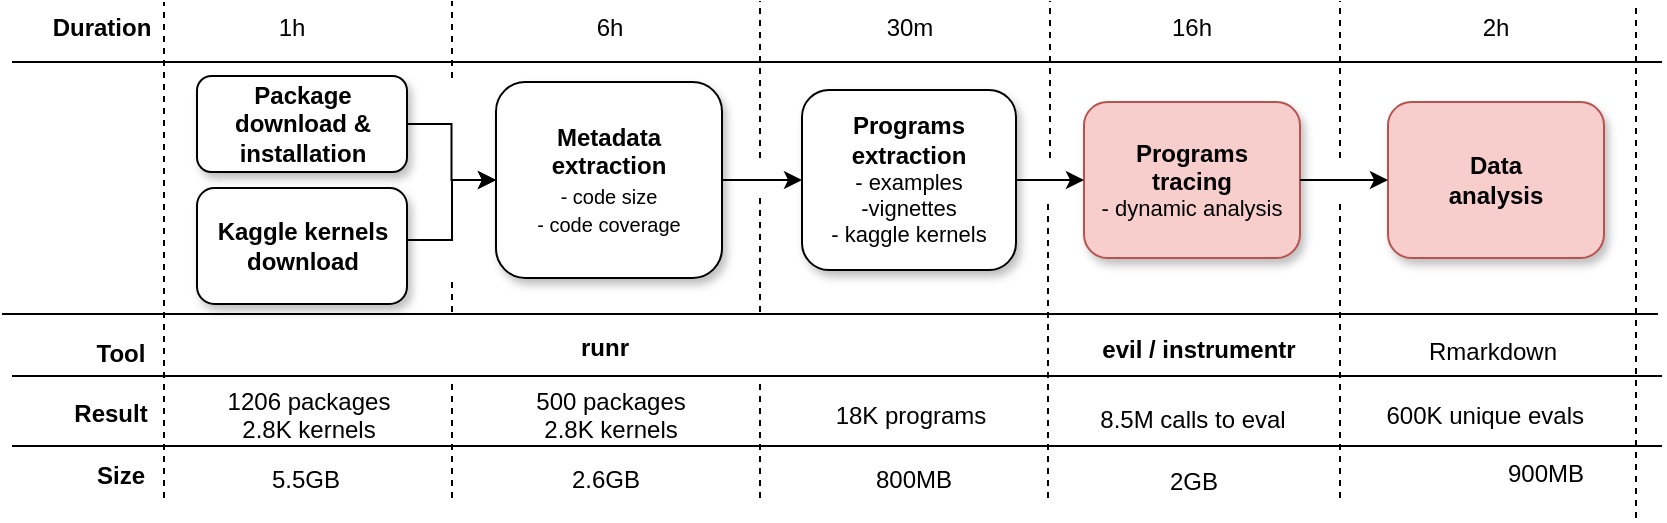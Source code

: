 <mxfile version="13.6.5" type="github">
  <diagram id="F0AHolVVesLSMNE4kyMN" name="Page-1">
    <mxGraphModel dx="2062" dy="1172" grid="1" gridSize="10" guides="1" tooltips="1" connect="1" arrows="1" fold="1" page="1" pageScale="1" pageWidth="850" pageHeight="1100" math="0" shadow="0">
      <root>
        <mxCell id="0" />
        <mxCell id="1" parent="0" />
        <mxCell id="XyMEwlzETBZZqd7nD72x-1" style="edgeStyle=orthogonalEdgeStyle;rounded=0;orthogonalLoop=1;jettySize=auto;html=1;exitX=1;exitY=0.5;exitDx=0;exitDy=0;entryX=0;entryY=0.5;entryDx=0;entryDy=0;" edge="1" parent="1" source="XyMEwlzETBZZqd7nD72x-2" target="XyMEwlzETBZZqd7nD72x-3">
          <mxGeometry relative="1" as="geometry" />
        </mxCell>
        <mxCell id="XyMEwlzETBZZqd7nD72x-2" value="Package download &amp;amp; installation" style="whiteSpace=wrap;html=1;rounded=1;shadow=1;fontStyle=1" vertex="1" parent="1">
          <mxGeometry x="119.5" y="79" width="105" height="48" as="geometry" />
        </mxCell>
        <mxCell id="XyMEwlzETBZZqd7nD72x-3" value="Metadata extraction&lt;br&gt;&lt;span style=&quot;font-weight: normal ; font-size: 10px&quot;&gt;- code size&lt;br&gt;- code coverage&lt;br&gt;&lt;/span&gt;" style="whiteSpace=wrap;html=1;rounded=1;shadow=1;fontStyle=1" vertex="1" parent="1">
          <mxGeometry x="269" y="82" width="113" height="98" as="geometry" />
        </mxCell>
        <mxCell id="XyMEwlzETBZZqd7nD72x-4" value="Programs extraction&lt;br&gt;&lt;div style=&quot;font-size: 11px&quot;&gt;&lt;span style=&quot;font-weight: normal&quot;&gt;&lt;font style=&quot;font-size: 11px&quot;&gt;- examples&lt;/font&gt;&lt;/span&gt;&lt;/div&gt;&lt;div style=&quot;font-size: 11px&quot;&gt;&lt;span style=&quot;font-weight: normal&quot;&gt;&lt;font style=&quot;font-size: 11px&quot;&gt;-vignettes&lt;/font&gt;&lt;/span&gt;&lt;/div&gt;&lt;div style=&quot;font-size: 11px&quot;&gt;&lt;span style=&quot;font-weight: normal&quot;&gt;&lt;font style=&quot;font-size: 11px&quot;&gt;- kaggle kernels&lt;/font&gt;&lt;/span&gt;&lt;br&gt;&lt;/div&gt;" style="whiteSpace=wrap;html=1;rounded=1;shadow=1;fontStyle=1;fillColor=#FFFFFF;" vertex="1" parent="1">
          <mxGeometry x="422" y="86" width="107" height="90" as="geometry" />
        </mxCell>
        <mxCell id="XyMEwlzETBZZqd7nD72x-5" value="Programs&lt;br&gt;&lt;div&gt;tracing&lt;/div&gt;&lt;div style=&quot;font-size: 11px&quot;&gt;&lt;span style=&quot;font-weight: normal&quot;&gt;- dynamic analysis&lt;/span&gt;&lt;br&gt;&lt;/div&gt;" style="whiteSpace=wrap;html=1;rounded=1;shadow=1;fontStyle=1;fillColor=#f8cecc;strokeColor=#b85450;" vertex="1" parent="1">
          <mxGeometry x="563" y="92" width="108" height="78" as="geometry" />
        </mxCell>
        <mxCell id="XyMEwlzETBZZqd7nD72x-6" value="Data&lt;br&gt;analysis" style="whiteSpace=wrap;html=1;rounded=1;shadow=1;fontStyle=1;fillColor=#f8cecc;strokeColor=#b85450;" vertex="1" parent="1">
          <mxGeometry x="715" y="92" width="108" height="78" as="geometry" />
        </mxCell>
        <mxCell id="XyMEwlzETBZZqd7nD72x-7" style="edgeStyle=orthogonalEdgeStyle;rounded=0;orthogonalLoop=1;jettySize=auto;html=1;entryX=0;entryY=0.5;entryDx=0;entryDy=0;exitX=1;exitY=0.5;exitDx=0;exitDy=0;" edge="1" parent="1" source="XyMEwlzETBZZqd7nD72x-3" target="XyMEwlzETBZZqd7nD72x-4">
          <mxGeometry relative="1" as="geometry">
            <mxPoint x="349" y="122" as="sourcePoint" />
            <mxPoint x="279" y="132" as="targetPoint" />
          </mxGeometry>
        </mxCell>
        <mxCell id="XyMEwlzETBZZqd7nD72x-8" style="edgeStyle=orthogonalEdgeStyle;rounded=0;orthogonalLoop=1;jettySize=auto;html=1;exitX=1;exitY=0.5;exitDx=0;exitDy=0;entryX=0;entryY=0.5;entryDx=0;entryDy=0;" edge="1" parent="1" source="XyMEwlzETBZZqd7nD72x-4" target="XyMEwlzETBZZqd7nD72x-5">
          <mxGeometry relative="1" as="geometry">
            <mxPoint x="249" y="142" as="sourcePoint" />
            <mxPoint x="289" y="142" as="targetPoint" />
          </mxGeometry>
        </mxCell>
        <mxCell id="XyMEwlzETBZZqd7nD72x-9" style="edgeStyle=orthogonalEdgeStyle;rounded=0;orthogonalLoop=1;jettySize=auto;html=1;exitX=1;exitY=0.5;exitDx=0;exitDy=0;entryX=0;entryY=0.5;entryDx=0;entryDy=0;" edge="1" parent="1" source="XyMEwlzETBZZqd7nD72x-5" target="XyMEwlzETBZZqd7nD72x-6">
          <mxGeometry relative="1" as="geometry">
            <mxPoint x="259" y="152" as="sourcePoint" />
            <mxPoint x="299" y="152" as="targetPoint" />
          </mxGeometry>
        </mxCell>
        <mxCell id="XyMEwlzETBZZqd7nD72x-10" value="Result" style="text;html=1;strokeColor=none;fillColor=none;align=center;verticalAlign=middle;whiteSpace=wrap;rounded=0;fontStyle=1" vertex="1" parent="1">
          <mxGeometry x="56" y="238" width="41" height="20" as="geometry" />
        </mxCell>
        <mxCell id="XyMEwlzETBZZqd7nD72x-11" value="Size" style="text;html=1;strokeColor=none;fillColor=none;align=center;verticalAlign=middle;whiteSpace=wrap;rounded=0;fontStyle=1" vertex="1" parent="1">
          <mxGeometry x="66" y="269" width="31" height="20" as="geometry" />
        </mxCell>
        <mxCell id="XyMEwlzETBZZqd7nD72x-12" value="" style="endArrow=none;html=1;" edge="1" parent="1">
          <mxGeometry width="50" height="50" relative="1" as="geometry">
            <mxPoint x="27" y="264" as="sourcePoint" />
            <mxPoint x="852" y="264" as="targetPoint" />
          </mxGeometry>
        </mxCell>
        <mxCell id="XyMEwlzETBZZqd7nD72x-14" value="" style="endArrow=none;dashed=1;html=1;fontStyle=1;" edge="1" parent="1">
          <mxGeometry width="50" height="50" relative="1" as="geometry">
            <mxPoint x="103" y="290" as="sourcePoint" />
            <mxPoint x="103" y="42" as="targetPoint" />
          </mxGeometry>
        </mxCell>
        <mxCell id="XyMEwlzETBZZqd7nD72x-15" value="" style="endArrow=none;dashed=1;html=1;" edge="1" parent="1">
          <mxGeometry width="50" height="50" relative="1" as="geometry">
            <mxPoint x="247" y="290" as="sourcePoint" />
            <mxPoint x="247" y="230" as="targetPoint" />
          </mxGeometry>
        </mxCell>
        <mxCell id="XyMEwlzETBZZqd7nD72x-16" value="" style="endArrow=none;dashed=1;html=1;" edge="1" parent="1">
          <mxGeometry width="50" height="50" relative="1" as="geometry">
            <mxPoint x="401" y="290" as="sourcePoint" />
            <mxPoint x="401" y="230" as="targetPoint" />
          </mxGeometry>
        </mxCell>
        <mxCell id="XyMEwlzETBZZqd7nD72x-17" value="" style="endArrow=none;dashed=1;html=1;" edge="1" parent="1">
          <mxGeometry width="50" height="50" relative="1" as="geometry">
            <mxPoint x="545" y="290" as="sourcePoint" />
            <mxPoint x="545.0" y="142" as="targetPoint" />
          </mxGeometry>
        </mxCell>
        <mxCell id="XyMEwlzETBZZqd7nD72x-18" value="" style="endArrow=none;dashed=1;html=1;" edge="1" parent="1">
          <mxGeometry width="50" height="50" relative="1" as="geometry">
            <mxPoint x="691" y="290" as="sourcePoint" />
            <mxPoint x="691" y="142" as="targetPoint" />
          </mxGeometry>
        </mxCell>
        <mxCell id="XyMEwlzETBZZqd7nD72x-19" value="" style="endArrow=none;dashed=1;html=1;" edge="1" parent="1">
          <mxGeometry width="50" height="50" relative="1" as="geometry">
            <mxPoint x="839" y="300" as="sourcePoint" />
            <mxPoint x="839" y="142" as="targetPoint" />
          </mxGeometry>
        </mxCell>
        <mxCell id="XyMEwlzETBZZqd7nD72x-20" value="1h" style="text;html=1;strokeColor=none;fillColor=none;align=center;verticalAlign=middle;whiteSpace=wrap;rounded=0;" vertex="1" parent="1">
          <mxGeometry x="147" y="45" width="40" height="20" as="geometry" />
        </mxCell>
        <mxCell id="XyMEwlzETBZZqd7nD72x-21" value="Duration" style="text;html=1;strokeColor=none;fillColor=none;align=center;verticalAlign=middle;whiteSpace=wrap;rounded=0;fontStyle=1" vertex="1" parent="1">
          <mxGeometry x="47.0" y="45" width="50" height="20" as="geometry" />
        </mxCell>
        <mxCell id="XyMEwlzETBZZqd7nD72x-22" value="6h" style="text;html=1;strokeColor=none;fillColor=none;align=center;verticalAlign=middle;whiteSpace=wrap;rounded=0;" vertex="1" parent="1">
          <mxGeometry x="305.5" y="45" width="40" height="20" as="geometry" />
        </mxCell>
        <mxCell id="XyMEwlzETBZZqd7nD72x-23" value="30m" style="text;html=1;strokeColor=none;fillColor=none;align=center;verticalAlign=middle;whiteSpace=wrap;rounded=0;" vertex="1" parent="1">
          <mxGeometry x="455.5" y="45" width="40" height="20" as="geometry" />
        </mxCell>
        <mxCell id="XyMEwlzETBZZqd7nD72x-24" value="16h" style="text;html=1;strokeColor=none;fillColor=none;align=center;verticalAlign=middle;whiteSpace=wrap;rounded=0;" vertex="1" parent="1">
          <mxGeometry x="597" y="45" width="40" height="20" as="geometry" />
        </mxCell>
        <mxCell id="XyMEwlzETBZZqd7nD72x-25" value="2h" style="text;html=1;strokeColor=none;fillColor=none;align=center;verticalAlign=middle;whiteSpace=wrap;rounded=0;" vertex="1" parent="1">
          <mxGeometry x="744" y="45" width="50" height="20" as="geometry" />
        </mxCell>
        <mxCell id="XyMEwlzETBZZqd7nD72x-26" value="&lt;div align=&quot;center&quot;&gt;1206 packages&lt;br&gt;&lt;/div&gt;&lt;div&gt;2.8K kernels&lt;/div&gt;" style="text;html=1;align=center;" vertex="1" parent="1">
          <mxGeometry x="112" y="228" width="125" height="44" as="geometry" />
        </mxCell>
        <mxCell id="XyMEwlzETBZZqd7nD72x-27" value="5.5GB" style="text;html=1;align=right;" vertex="1" parent="1">
          <mxGeometry x="147" y="267" width="45" height="30" as="geometry" />
        </mxCell>
        <mxCell id="XyMEwlzETBZZqd7nD72x-29" value="2.6GB" style="text;html=1;align=right;" vertex="1" parent="1">
          <mxGeometry x="309.5" y="267" width="32" height="30" as="geometry" />
        </mxCell>
        <mxCell id="XyMEwlzETBZZqd7nD72x-31" value="800MB" style="text;html=1;align=right;" vertex="1" parent="1">
          <mxGeometry x="452.93" y="267" width="45.13" height="30" as="geometry" />
        </mxCell>
        <mxCell id="XyMEwlzETBZZqd7nD72x-32" value="8.5M calls to eval" style="text;html=1;align=center;" vertex="1" parent="1">
          <mxGeometry x="552" y="237" width="130" height="20" as="geometry" />
        </mxCell>
        <mxCell id="XyMEwlzETBZZqd7nD72x-33" value="600K unique evals" style="text;html=1;align=right;" vertex="1" parent="1">
          <mxGeometry x="704" y="235" width="110" height="24" as="geometry" />
        </mxCell>
        <mxCell id="XyMEwlzETBZZqd7nD72x-34" value="900MB" style="text;html=1;align=right;" vertex="1" parent="1">
          <mxGeometry x="724" y="264" width="90" height="30" as="geometry" />
        </mxCell>
        <mxCell id="XyMEwlzETBZZqd7nD72x-35" value="" style="endArrow=none;html=1;" edge="1" parent="1">
          <mxGeometry width="50" height="50" relative="1" as="geometry">
            <mxPoint x="27" y="72" as="sourcePoint" />
            <mxPoint x="852" y="72" as="targetPoint" />
          </mxGeometry>
        </mxCell>
        <mxCell id="XyMEwlzETBZZqd7nD72x-36" value="" style="endArrow=none;dashed=1;html=1;" edge="1" parent="1">
          <mxGeometry width="50" height="50" relative="1" as="geometry">
            <mxPoint x="247" y="80" as="sourcePoint" />
            <mxPoint x="247" y="41.5" as="targetPoint" />
          </mxGeometry>
        </mxCell>
        <mxCell id="XyMEwlzETBZZqd7nD72x-37" value="" style="endArrow=none;dashed=1;html=1;" edge="1" parent="1">
          <mxGeometry width="50" height="50" relative="1" as="geometry">
            <mxPoint x="401" y="120" as="sourcePoint" />
            <mxPoint x="401" y="41.5" as="targetPoint" />
          </mxGeometry>
        </mxCell>
        <mxCell id="XyMEwlzETBZZqd7nD72x-38" value="" style="endArrow=none;dashed=1;html=1;" edge="1" parent="1">
          <mxGeometry width="50" height="50" relative="1" as="geometry">
            <mxPoint x="546" y="120" as="sourcePoint" />
            <mxPoint x="546" y="41.5" as="targetPoint" />
          </mxGeometry>
        </mxCell>
        <mxCell id="XyMEwlzETBZZqd7nD72x-39" value="" style="endArrow=none;dashed=1;html=1;" edge="1" parent="1">
          <mxGeometry width="50" height="50" relative="1" as="geometry">
            <mxPoint x="691" y="120" as="sourcePoint" />
            <mxPoint x="691" y="41.5" as="targetPoint" />
          </mxGeometry>
        </mxCell>
        <mxCell id="XyMEwlzETBZZqd7nD72x-40" value="" style="endArrow=none;dashed=1;html=1;" edge="1" parent="1">
          <mxGeometry width="50" height="50" relative="1" as="geometry">
            <mxPoint x="839" y="150" as="sourcePoint" />
            <mxPoint x="839" y="42" as="targetPoint" />
          </mxGeometry>
        </mxCell>
        <mxCell id="XyMEwlzETBZZqd7nD72x-47" value="" style="endArrow=none;html=1;" edge="1" parent="1">
          <mxGeometry width="50" height="50" relative="1" as="geometry">
            <mxPoint x="27" y="229" as="sourcePoint" />
            <mxPoint x="852" y="229" as="targetPoint" />
          </mxGeometry>
        </mxCell>
        <mxCell id="XyMEwlzETBZZqd7nD72x-48" value="2GB" style="text;html=1;align=right;" vertex="1" parent="1">
          <mxGeometry x="588.5" y="268" width="42" height="30" as="geometry" />
        </mxCell>
        <mxCell id="XyMEwlzETBZZqd7nD72x-49" value="Kaggle kernels download" style="whiteSpace=wrap;html=1;rounded=1;shadow=1;fontStyle=1" vertex="1" parent="1">
          <mxGeometry x="119.5" y="135" width="105" height="58" as="geometry" />
        </mxCell>
        <mxCell id="XyMEwlzETBZZqd7nD72x-50" style="edgeStyle=orthogonalEdgeStyle;rounded=0;orthogonalLoop=1;jettySize=auto;html=1;exitX=1;exitY=0.5;exitDx=0;exitDy=0;entryX=0;entryY=0.5;entryDx=0;entryDy=0;" edge="1" parent="1" source="XyMEwlzETBZZqd7nD72x-49" target="XyMEwlzETBZZqd7nD72x-3">
          <mxGeometry relative="1" as="geometry">
            <mxPoint x="234.5" y="121" as="sourcePoint" />
            <mxPoint x="279" y="141" as="targetPoint" />
            <Array as="points">
              <mxPoint x="247" y="161" />
              <mxPoint x="247" y="131" />
            </Array>
          </mxGeometry>
        </mxCell>
        <mxCell id="XyMEwlzETBZZqd7nD72x-52" value="&lt;div align=&quot;center&quot;&gt;500 packages&lt;br&gt;&lt;/div&gt;&lt;div&gt;2.8K kernels&lt;/div&gt;" style="text;html=1;align=center;" vertex="1" parent="1">
          <mxGeometry x="263" y="228" width="125" height="44" as="geometry" />
        </mxCell>
        <mxCell id="XyMEwlzETBZZqd7nD72x-54" value="18K programs" style="text;html=1;align=center;" vertex="1" parent="1">
          <mxGeometry x="413" y="235" width="125" height="24" as="geometry" />
        </mxCell>
        <mxCell id="XyMEwlzETBZZqd7nD72x-60" value="Tool" style="text;html=1;strokeColor=none;fillColor=none;align=center;verticalAlign=middle;whiteSpace=wrap;rounded=0;fontStyle=1" vertex="1" parent="1">
          <mxGeometry x="66" y="208" width="31" height="20" as="geometry" />
        </mxCell>
        <mxCell id="XyMEwlzETBZZqd7nD72x-61" value="" style="endArrow=none;html=1;" edge="1" parent="1">
          <mxGeometry width="50" height="50" relative="1" as="geometry">
            <mxPoint x="22" y="198" as="sourcePoint" />
            <mxPoint x="850" y="198" as="targetPoint" />
          </mxGeometry>
        </mxCell>
        <mxCell id="XyMEwlzETBZZqd7nD72x-64" value="runr" style="text;html=1;align=center;fontStyle=1" vertex="1" parent="1">
          <mxGeometry x="300.37" y="201" width="45.13" height="20" as="geometry" />
        </mxCell>
        <mxCell id="XyMEwlzETBZZqd7nD72x-65" value="evil / instrumentr" style="text;html=1;align=center;fontStyle=1" vertex="1" parent="1">
          <mxGeometry x="563" y="202" width="113" height="20" as="geometry" />
        </mxCell>
        <mxCell id="XyMEwlzETBZZqd7nD72x-67" value="Rmarkdown" style="text;html=1;align=center;fontStyle=0;" vertex="1" parent="1">
          <mxGeometry x="710" y="203" width="113" height="20" as="geometry" />
        </mxCell>
        <mxCell id="XyMEwlzETBZZqd7nD72x-68" value="" style="endArrow=none;dashed=1;html=1;" edge="1" parent="1">
          <mxGeometry width="50" height="50" relative="1" as="geometry">
            <mxPoint x="247" y="182" as="sourcePoint" />
            <mxPoint x="247" y="198" as="targetPoint" />
          </mxGeometry>
        </mxCell>
        <mxCell id="XyMEwlzETBZZqd7nD72x-69" value="" style="endArrow=none;dashed=1;html=1;" edge="1" parent="1">
          <mxGeometry width="50" height="50" relative="1" as="geometry">
            <mxPoint x="401" y="140" as="sourcePoint" />
            <mxPoint x="401" y="198" as="targetPoint" />
          </mxGeometry>
        </mxCell>
      </root>
    </mxGraphModel>
  </diagram>
</mxfile>
